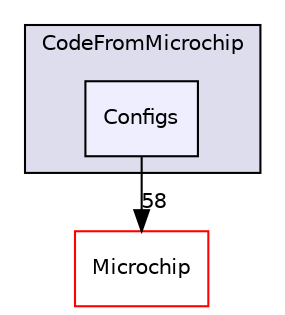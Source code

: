 digraph "C:/Users/mainuser/Desktop/School/SeniorProject/EthKitTCP/TCPIP/CodeFromMicrochip/Configs" {
  compound=true
  node [ fontsize="10", fontname="Helvetica"];
  edge [ labelfontsize="10", labelfontname="Helvetica"];
  subgraph clusterdir_a3f490b2f4555a8f4f955248a68e059a {
    graph [ bgcolor="#ddddee", pencolor="black", label="CodeFromMicrochip" fontname="Helvetica", fontsize="10", URL="dir_a3f490b2f4555a8f4f955248a68e059a.html"]
  dir_c14e993121f8db6b3069fd9a766ffbf1 [shape=box, label="Configs", style="filled", fillcolor="#eeeeff", pencolor="black", URL="dir_c14e993121f8db6b3069fd9a766ffbf1.html"];
  }
  dir_75a0e0ee32de9d5f6d78f757d89d8692 [shape=box label="Microchip" fillcolor="white" style="filled" color="red" URL="dir_75a0e0ee32de9d5f6d78f757d89d8692.html"];
  dir_c14e993121f8db6b3069fd9a766ffbf1->dir_75a0e0ee32de9d5f6d78f757d89d8692 [headlabel="58", labeldistance=1.5 headhref="dir_000096_000004.html"];
}
